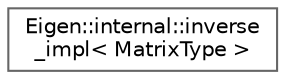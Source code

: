 digraph "类继承关系图"
{
 // LATEX_PDF_SIZE
  bgcolor="transparent";
  edge [fontname=Helvetica,fontsize=10,labelfontname=Helvetica,labelfontsize=10];
  node [fontname=Helvetica,fontsize=10,shape=box,height=0.2,width=0.4];
  rankdir="LR";
  Node0 [id="Node000000",label="Eigen::internal::inverse\l_impl\< MatrixType \>",height=0.2,width=0.4,color="grey40", fillcolor="white", style="filled",URL="$struct_eigen_1_1internal_1_1inverse__impl.html",tooltip=" "];
}
